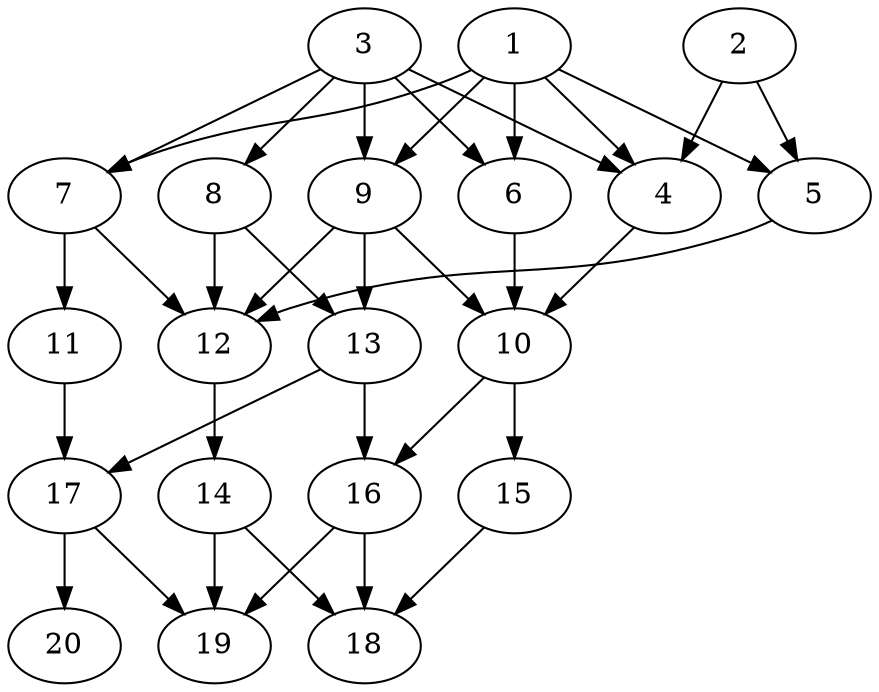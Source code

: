 // DAG automatically generated by daggen at Tue Aug  6 16:20:30 2019
// ./daggen --dot -n 20 --ccr 0.4 --fat 0.6 --regular 0.5 --density 0.7 --mindata 5242880 --maxdata 52428800 
digraph G {
  1 [size="80913920", alpha="0.13", expect_size="32365568"] 
  1 -> 4 [size ="32365568"]
  1 -> 5 [size ="32365568"]
  1 -> 6 [size ="32365568"]
  1 -> 7 [size ="32365568"]
  1 -> 9 [size ="32365568"]
  2 [size="91036160", alpha="0.03", expect_size="36414464"] 
  2 -> 4 [size ="36414464"]
  2 -> 5 [size ="36414464"]
  3 [size="81487360", alpha="0.15", expect_size="32594944"] 
  3 -> 4 [size ="32594944"]
  3 -> 6 [size ="32594944"]
  3 -> 7 [size ="32594944"]
  3 -> 8 [size ="32594944"]
  3 -> 9 [size ="32594944"]
  4 [size="34152960", alpha="0.06", expect_size="13661184"] 
  4 -> 10 [size ="13661184"]
  5 [size="15685120", alpha="0.09", expect_size="6274048"] 
  5 -> 12 [size ="6274048"]
  6 [size="96721920", alpha="0.09", expect_size="38688768"] 
  6 -> 10 [size ="38688768"]
  7 [size="87370240", alpha="0.14", expect_size="34948096"] 
  7 -> 11 [size ="34948096"]
  7 -> 12 [size ="34948096"]
  8 [size="125322240", alpha="0.18", expect_size="50128896"] 
  8 -> 12 [size ="50128896"]
  8 -> 13 [size ="50128896"]
  9 [size="114967040", alpha="0.19", expect_size="45986816"] 
  9 -> 10 [size ="45986816"]
  9 -> 12 [size ="45986816"]
  9 -> 13 [size ="45986816"]
  10 [size="69056000", alpha="0.02", expect_size="27622400"] 
  10 -> 15 [size ="27622400"]
  10 -> 16 [size ="27622400"]
  11 [size="37900800", alpha="0.10", expect_size="15160320"] 
  11 -> 17 [size ="15160320"]
  12 [size="112721920", alpha="0.11", expect_size="45088768"] 
  12 -> 14 [size ="45088768"]
  13 [size="127979520", alpha="0.06", expect_size="51191808"] 
  13 -> 16 [size ="51191808"]
  13 -> 17 [size ="51191808"]
  14 [size="97167360", alpha="0.04", expect_size="38866944"] 
  14 -> 18 [size ="38866944"]
  14 -> 19 [size ="38866944"]
  15 [size="130004480", alpha="0.15", expect_size="52001792"] 
  15 -> 18 [size ="52001792"]
  16 [size="67320320", alpha="0.16", expect_size="26928128"] 
  16 -> 18 [size ="26928128"]
  16 -> 19 [size ="26928128"]
  17 [size="119116800", alpha="0.01", expect_size="47646720"] 
  17 -> 19 [size ="47646720"]
  17 -> 20 [size ="47646720"]
  18 [size="85601280", alpha="0.18", expect_size="34240512"] 
  19 [size="72442880", alpha="0.16", expect_size="28977152"] 
  20 [size="63959040", alpha="0.19", expect_size="25583616"] 
}
